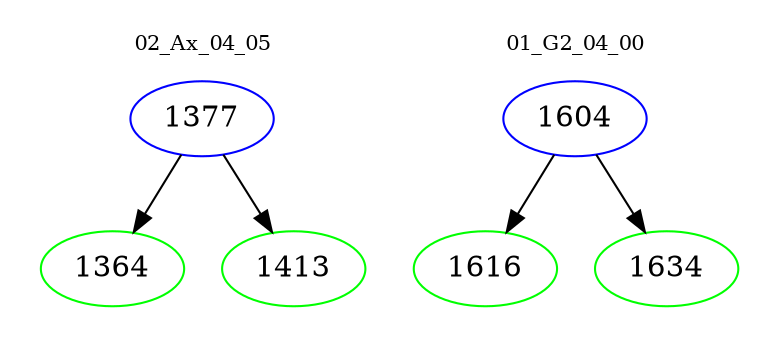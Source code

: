 digraph{
subgraph cluster_0 {
color = white
label = "02_Ax_04_05";
fontsize=10;
T0_1377 [label="1377", color="blue"]
T0_1377 -> T0_1364 [color="black"]
T0_1364 [label="1364", color="green"]
T0_1377 -> T0_1413 [color="black"]
T0_1413 [label="1413", color="green"]
}
subgraph cluster_1 {
color = white
label = "01_G2_04_00";
fontsize=10;
T1_1604 [label="1604", color="blue"]
T1_1604 -> T1_1616 [color="black"]
T1_1616 [label="1616", color="green"]
T1_1604 -> T1_1634 [color="black"]
T1_1634 [label="1634", color="green"]
}
}
